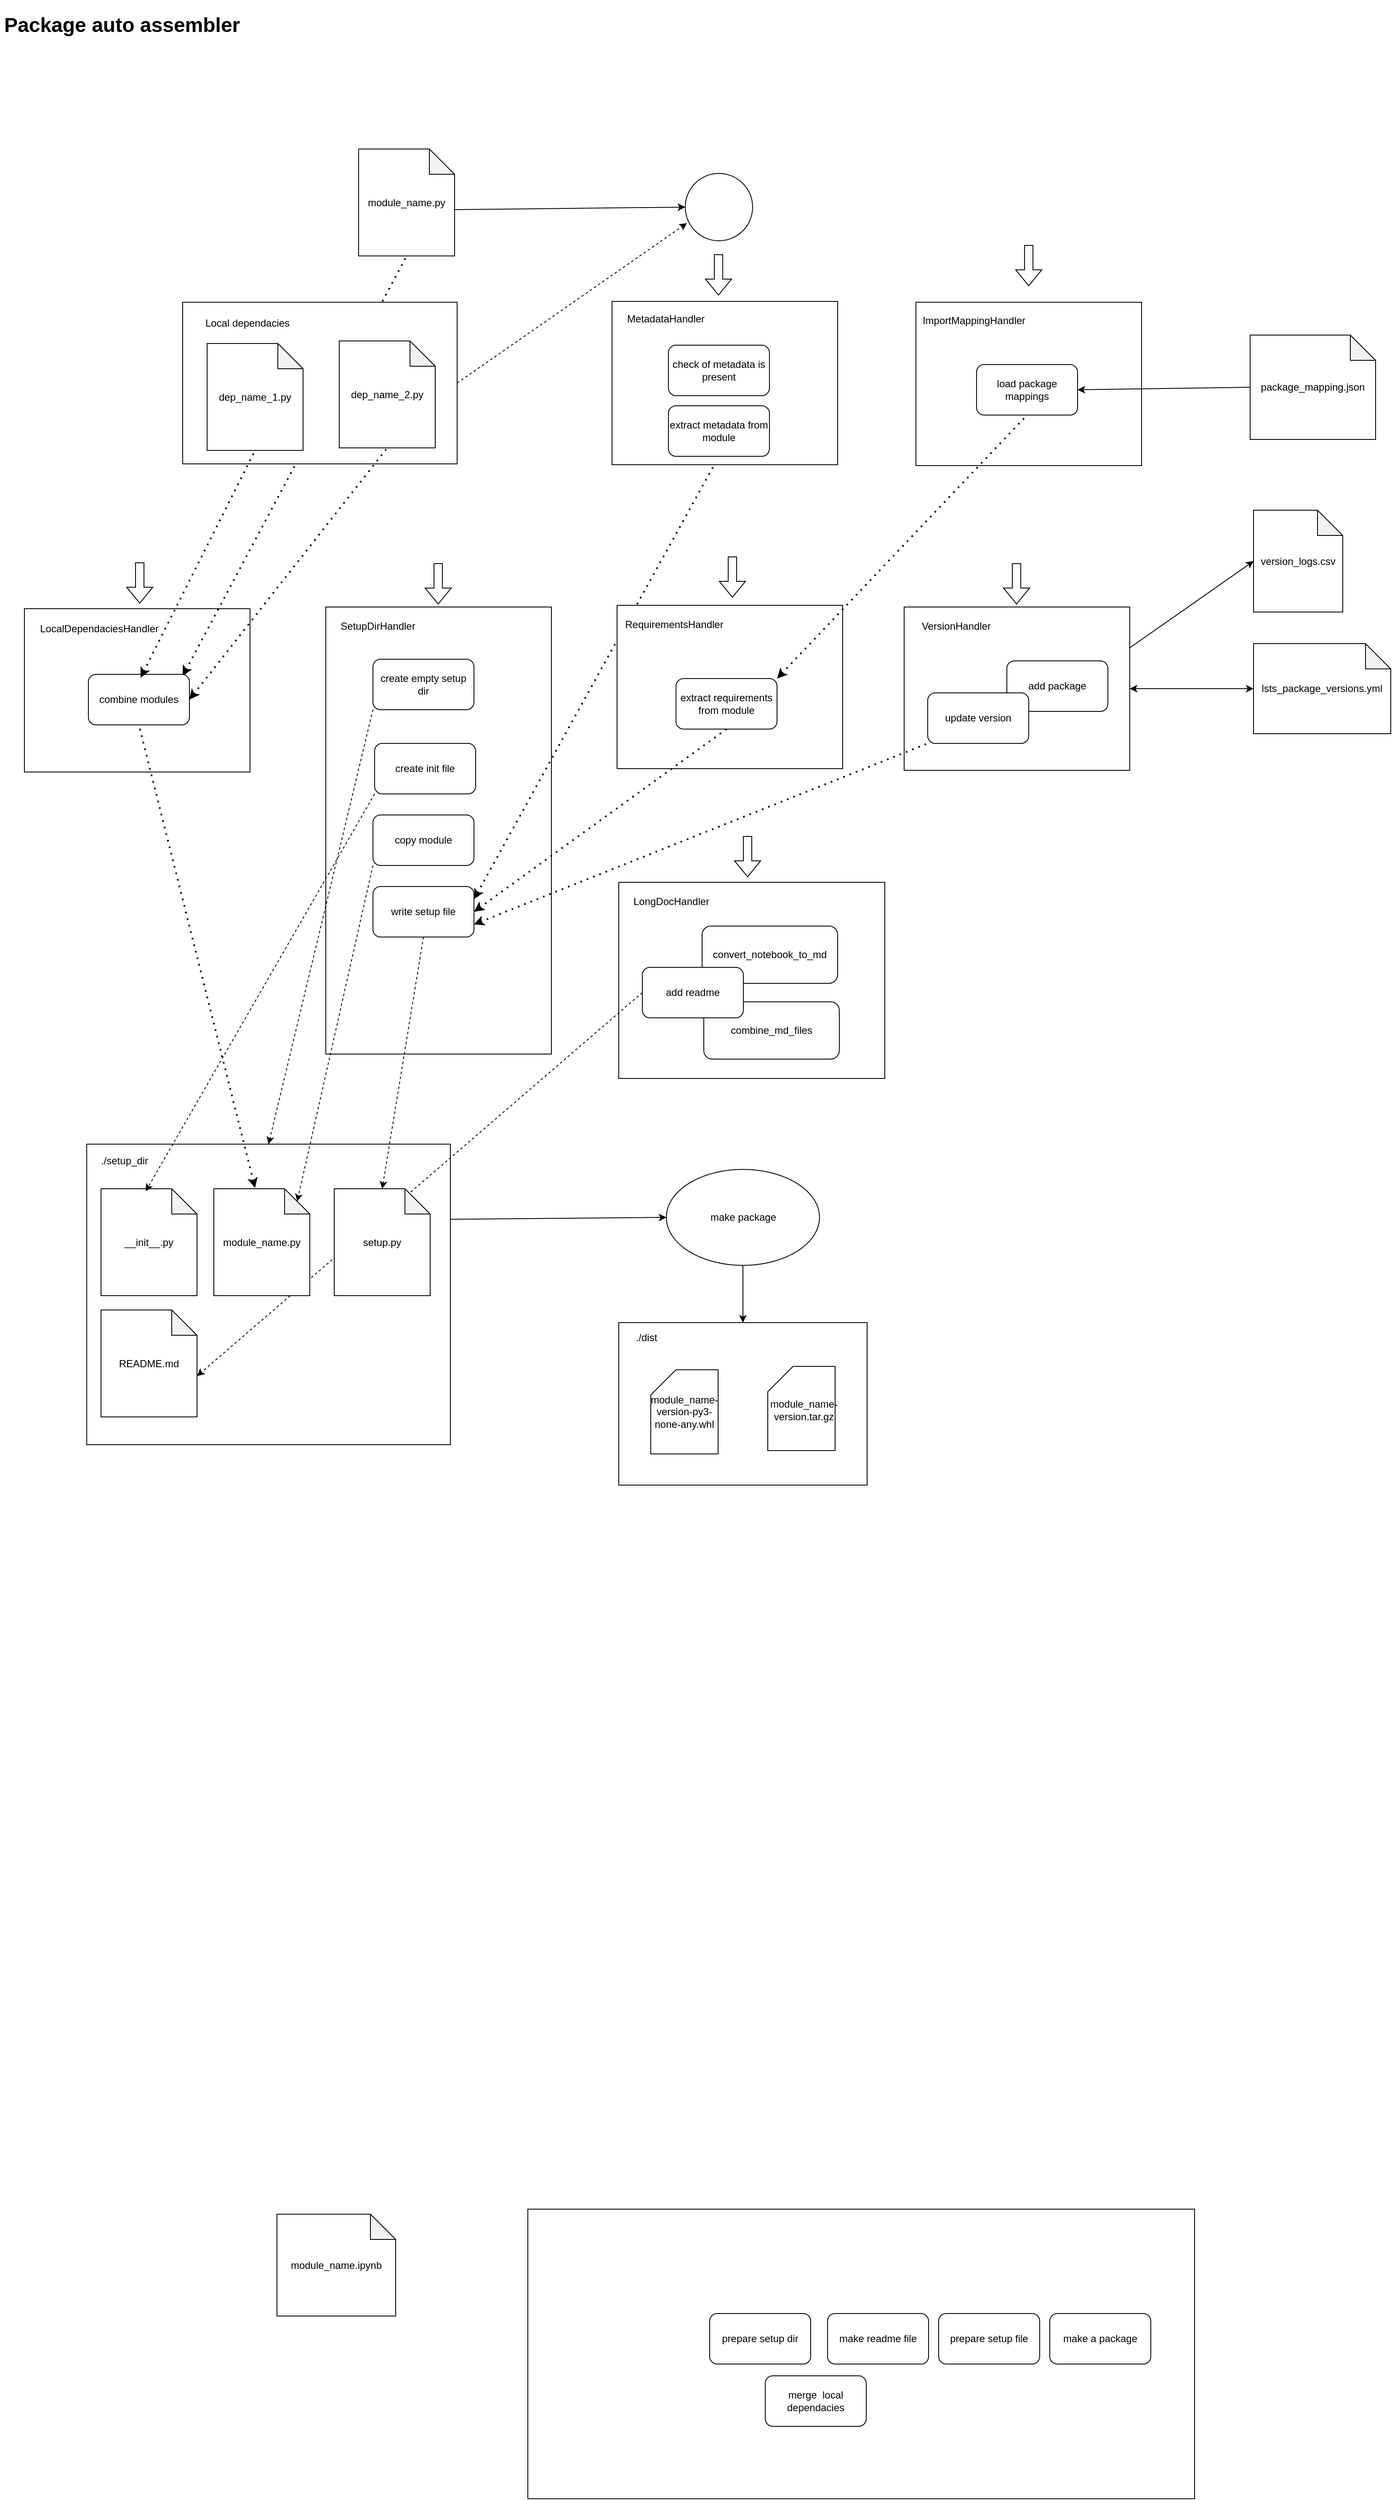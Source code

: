 <mxfile version="23.1.5" type="device">
  <diagram name="Page-1" id="WLMHj4V7T1tkh2896ld8">
    <mxGraphModel dx="2874" dy="2067" grid="0" gridSize="10" guides="1" tooltips="1" connect="1" arrows="1" fold="1" page="0" pageScale="1" pageWidth="827" pageHeight="1169" math="0" shadow="0">
      <root>
        <mxCell id="0" />
        <mxCell id="1" parent="0" />
        <mxCell id="Jrc1zMWoi0aU3mgSClnk-59" value="" style="rounded=0;whiteSpace=wrap;html=1;" vertex="1" parent="1">
          <mxGeometry x="203" y="526" width="316" height="233" as="geometry" />
        </mxCell>
        <mxCell id="Jrc1zMWoi0aU3mgSClnk-31" value="" style="rounded=0;whiteSpace=wrap;html=1;" vertex="1" parent="1">
          <mxGeometry x="-429" y="837" width="432" height="357" as="geometry" />
        </mxCell>
        <mxCell id="Jrc1zMWoi0aU3mgSClnk-65" value="" style="endArrow=classic;html=1;rounded=0;exitX=0;exitY=0.5;exitDx=0;exitDy=0;entryX=0;entryY=0;entryDx=114;entryDy=78.5;dashed=1;entryPerimeter=0;" edge="1" parent="1" source="Jrc1zMWoi0aU3mgSClnk-61" target="Jrc1zMWoi0aU3mgSClnk-64">
          <mxGeometry width="50" height="50" relative="1" as="geometry">
            <mxPoint x="153" y="770" as="sourcePoint" />
            <mxPoint x="104" y="1069" as="targetPoint" />
          </mxGeometry>
        </mxCell>
        <mxCell id="Jrc1zMWoi0aU3mgSClnk-63" value="combine_md_files" style="rounded=1;whiteSpace=wrap;html=1;" vertex="1" parent="1">
          <mxGeometry x="304" y="668" width="161" height="68" as="geometry" />
        </mxCell>
        <mxCell id="Jrc1zMWoi0aU3mgSClnk-62" value="convert_notebook_to_md" style="rounded=1;whiteSpace=wrap;html=1;" vertex="1" parent="1">
          <mxGeometry x="302" y="578" width="161" height="68" as="geometry" />
        </mxCell>
        <mxCell id="Jrc1zMWoi0aU3mgSClnk-30" value="" style="rounded=0;whiteSpace=wrap;html=1;" vertex="1" parent="1">
          <mxGeometry x="-503" y="201" width="268" height="194" as="geometry" />
        </mxCell>
        <mxCell id="Jrc1zMWoi0aU3mgSClnk-50" value="" style="endArrow=none;dashed=1;html=1;dashPattern=1 3;strokeWidth=2;rounded=0;entryX=0.5;entryY=1;entryDx=0;entryDy=0;exitX=0.933;exitY=0.033;exitDx=0;exitDy=0;startArrow=classic;startFill=1;entryPerimeter=0;exitPerimeter=0;" edge="1" parent="1" source="Jrc1zMWoi0aU3mgSClnk-43" target="gH9P8Dfxt6CHixhxEZe5-3">
          <mxGeometry width="50" height="50" relative="1" as="geometry">
            <mxPoint x="-496" y="606" as="sourcePoint" />
            <mxPoint x="-205" y="80" as="targetPoint" />
          </mxGeometry>
        </mxCell>
        <mxCell id="Jrc1zMWoi0aU3mgSClnk-18" value="" style="rounded=0;whiteSpace=wrap;html=1;" vertex="1" parent="1">
          <mxGeometry x="-145" y="199" width="268" height="531" as="geometry" />
        </mxCell>
        <mxCell id="Jrc1zMWoi0aU3mgSClnk-29" value="" style="endArrow=none;dashed=1;html=1;dashPattern=1 3;strokeWidth=2;rounded=0;entryX=0.5;entryY=1;entryDx=0;entryDy=0;exitX=1;exitY=0.25;exitDx=0;exitDy=0;startArrow=classic;startFill=1;" edge="1" parent="1" source="Jrc1zMWoi0aU3mgSClnk-25" target="gH9P8Dfxt6CHixhxEZe5-9">
          <mxGeometry width="50" height="50" relative="1" as="geometry">
            <mxPoint x="14" y="311" as="sourcePoint" />
            <mxPoint x="314" y="94" as="targetPoint" />
          </mxGeometry>
        </mxCell>
        <mxCell id="Jrc1zMWoi0aU3mgSClnk-26" value="" style="rounded=0;whiteSpace=wrap;html=1;" vertex="1" parent="1">
          <mxGeometry x="201" y="197" width="268" height="194" as="geometry" />
        </mxCell>
        <mxCell id="Jrc1zMWoi0aU3mgSClnk-13" value="" style="rounded=0;whiteSpace=wrap;html=1;" vertex="1" parent="1">
          <mxGeometry x="195" y="-164" width="268" height="194" as="geometry" />
        </mxCell>
        <mxCell id="Jrc1zMWoi0aU3mgSClnk-3" value="" style="rounded=0;whiteSpace=wrap;html=1;" vertex="1" parent="1">
          <mxGeometry x="542" y="199" width="268" height="194" as="geometry" />
        </mxCell>
        <mxCell id="gH9P8Dfxt6CHixhxEZe5-7" value="" style="rounded=0;whiteSpace=wrap;html=1;" parent="1" vertex="1">
          <mxGeometry x="203" y="1049" width="295" height="193" as="geometry" />
        </mxCell>
        <mxCell id="gH9P8Dfxt6CHixhxEZe5-1" value="" style="rounded=0;whiteSpace=wrap;html=1;" parent="1" vertex="1">
          <mxGeometry x="95" y="2102" width="792" height="344" as="geometry" />
        </mxCell>
        <mxCell id="gH9P8Dfxt6CHixhxEZe5-3" value="module_name.py" style="shape=note;whiteSpace=wrap;html=1;backgroundOutline=1;darkOpacity=0.05;" parent="1" vertex="1">
          <mxGeometry x="-106" y="-345" width="114" height="127" as="geometry" />
        </mxCell>
        <mxCell id="gH9P8Dfxt6CHixhxEZe5-4" value="module_name.ipynb" style="shape=note;whiteSpace=wrap;html=1;backgroundOutline=1;darkOpacity=0.05;" parent="1" vertex="1">
          <mxGeometry x="-203" y="2108" width="141" height="121" as="geometry" />
        </mxCell>
        <mxCell id="gH9P8Dfxt6CHixhxEZe5-5" value="module_name-version-py3-none-any.whl" style="shape=card;whiteSpace=wrap;html=1;" parent="1" vertex="1">
          <mxGeometry x="241" y="1105" width="80" height="100" as="geometry" />
        </mxCell>
        <mxCell id="gH9P8Dfxt6CHixhxEZe5-6" value="" style="shape=card;whiteSpace=wrap;html=1;" parent="1" vertex="1">
          <mxGeometry x="380" y="1101" width="80" height="100" as="geometry" />
        </mxCell>
        <mxCell id="gH9P8Dfxt6CHixhxEZe5-8" value="./dist" style="text;html=1;align=center;verticalAlign=middle;whiteSpace=wrap;rounded=0;" parent="1" vertex="1">
          <mxGeometry x="206" y="1052" width="60" height="30" as="geometry" />
        </mxCell>
        <mxCell id="gH9P8Dfxt6CHixhxEZe5-9" value="extract metadata from module" style="rounded=1;whiteSpace=wrap;html=1;" parent="1" vertex="1">
          <mxGeometry x="262" y="-40" width="120" height="60" as="geometry" />
        </mxCell>
        <mxCell id="gH9P8Dfxt6CHixhxEZe5-11" value="prepare setup dir" style="rounded=1;whiteSpace=wrap;html=1;" parent="1" vertex="1">
          <mxGeometry x="311" y="2226" width="120" height="60" as="geometry" />
        </mxCell>
        <mxCell id="gH9P8Dfxt6CHixhxEZe5-12" value="merge &amp;nbsp;local dependacies" style="rounded=1;whiteSpace=wrap;html=1;" parent="1" vertex="1">
          <mxGeometry x="377" y="2300" width="120" height="60" as="geometry" />
        </mxCell>
        <mxCell id="gH9P8Dfxt6CHixhxEZe5-13" value="extract requirements from module" style="rounded=1;whiteSpace=wrap;html=1;" parent="1" vertex="1">
          <mxGeometry x="271" y="284" width="120" height="60" as="geometry" />
        </mxCell>
        <mxCell id="gH9P8Dfxt6CHixhxEZe5-14" value="make readme file" style="rounded=1;whiteSpace=wrap;html=1;" parent="1" vertex="1">
          <mxGeometry x="451" y="2226" width="120" height="60" as="geometry" />
        </mxCell>
        <mxCell id="gH9P8Dfxt6CHixhxEZe5-15" value="prepare setup file" style="rounded=1;whiteSpace=wrap;html=1;" parent="1" vertex="1">
          <mxGeometry x="583" y="2226" width="120" height="60" as="geometry" />
        </mxCell>
        <mxCell id="gH9P8Dfxt6CHixhxEZe5-16" value="make a package" style="rounded=1;whiteSpace=wrap;html=1;" parent="1" vertex="1">
          <mxGeometry x="715" y="2226" width="120" height="60" as="geometry" />
        </mxCell>
        <mxCell id="gH9P8Dfxt6CHixhxEZe5-17" value="module_name-version.tar.gz" style="text;html=1;align=center;verticalAlign=middle;whiteSpace=wrap;rounded=0;" parent="1" vertex="1">
          <mxGeometry x="393" y="1138" width="60" height="30" as="geometry" />
        </mxCell>
        <mxCell id="Jrc1zMWoi0aU3mgSClnk-1" value="version_logs.csv" style="shape=note;whiteSpace=wrap;html=1;backgroundOutline=1;darkOpacity=0.05;" vertex="1" parent="1">
          <mxGeometry x="957" y="84" width="106" height="121" as="geometry" />
        </mxCell>
        <mxCell id="Jrc1zMWoi0aU3mgSClnk-2" value="&lt;h1&gt;Package auto assembler&lt;/h1&gt;&lt;p&gt;&lt;br&gt;&lt;/p&gt;" style="text;html=1;spacing=5;spacingTop=-20;whiteSpace=wrap;overflow=hidden;rounded=0;" vertex="1" parent="1">
          <mxGeometry x="-532" y="-512" width="313" height="120" as="geometry" />
        </mxCell>
        <mxCell id="Jrc1zMWoi0aU3mgSClnk-4" value="VersionHandler" style="text;html=1;align=center;verticalAlign=middle;whiteSpace=wrap;rounded=0;" vertex="1" parent="1">
          <mxGeometry x="544" y="207" width="120" height="29" as="geometry" />
        </mxCell>
        <mxCell id="Jrc1zMWoi0aU3mgSClnk-5" value="add package" style="rounded=1;whiteSpace=wrap;html=1;" vertex="1" parent="1">
          <mxGeometry x="664" y="263" width="120" height="60" as="geometry" />
        </mxCell>
        <mxCell id="gH9P8Dfxt6CHixhxEZe5-10" value="update version" style="rounded=1;whiteSpace=wrap;html=1;" parent="1" vertex="1">
          <mxGeometry x="570" y="301" width="120" height="60" as="geometry" />
        </mxCell>
        <mxCell id="Jrc1zMWoi0aU3mgSClnk-7" value="lsts_package_versions.yml" style="shape=note;whiteSpace=wrap;html=1;backgroundOutline=1;darkOpacity=0.05;" vertex="1" parent="1">
          <mxGeometry x="957" y="242.5" width="163" height="107" as="geometry" />
        </mxCell>
        <mxCell id="Jrc1zMWoi0aU3mgSClnk-8" value="" style="endArrow=classic;startArrow=classic;html=1;rounded=0;exitX=1;exitY=0.5;exitDx=0;exitDy=0;entryX=0;entryY=0.5;entryDx=0;entryDy=0;entryPerimeter=0;" edge="1" parent="1" source="Jrc1zMWoi0aU3mgSClnk-3" target="Jrc1zMWoi0aU3mgSClnk-7">
          <mxGeometry width="50" height="50" relative="1" as="geometry">
            <mxPoint x="1071" y="175" as="sourcePoint" />
            <mxPoint x="1185" y="162" as="targetPoint" />
          </mxGeometry>
        </mxCell>
        <mxCell id="Jrc1zMWoi0aU3mgSClnk-9" value="" style="endArrow=classic;html=1;rounded=0;exitX=1;exitY=0.25;exitDx=0;exitDy=0;entryX=0;entryY=0.5;entryDx=0;entryDy=0;entryPerimeter=0;" edge="1" parent="1" source="Jrc1zMWoi0aU3mgSClnk-3" target="Jrc1zMWoi0aU3mgSClnk-1">
          <mxGeometry width="50" height="50" relative="1" as="geometry">
            <mxPoint x="1079" y="114" as="sourcePoint" />
            <mxPoint x="1129" y="64" as="targetPoint" />
          </mxGeometry>
        </mxCell>
        <mxCell id="Jrc1zMWoi0aU3mgSClnk-10" value="" style="ellipse;whiteSpace=wrap;html=1;aspect=fixed;" vertex="1" parent="1">
          <mxGeometry x="282" y="-316" width="80" height="80" as="geometry" />
        </mxCell>
        <mxCell id="Jrc1zMWoi0aU3mgSClnk-11" value="" style="endArrow=classic;html=1;rounded=0;exitX=0.991;exitY=0.567;exitDx=0;exitDy=0;exitPerimeter=0;entryX=0;entryY=0.5;entryDx=0;entryDy=0;" edge="1" parent="1" source="gH9P8Dfxt6CHixhxEZe5-3" target="Jrc1zMWoi0aU3mgSClnk-10">
          <mxGeometry width="50" height="50" relative="1" as="geometry">
            <mxPoint x="107" y="-227" as="sourcePoint" />
            <mxPoint x="157" y="-277" as="targetPoint" />
          </mxGeometry>
        </mxCell>
        <mxCell id="Jrc1zMWoi0aU3mgSClnk-12" value="" style="shape=flexArrow;endArrow=classic;html=1;rounded=0;" edge="1" parent="1">
          <mxGeometry width="50" height="50" relative="1" as="geometry">
            <mxPoint x="675.5" y="147" as="sourcePoint" />
            <mxPoint x="675.5" y="196" as="targetPoint" />
          </mxGeometry>
        </mxCell>
        <mxCell id="Jrc1zMWoi0aU3mgSClnk-15" value="MetadataHandler" style="text;html=1;align=center;verticalAlign=middle;whiteSpace=wrap;rounded=0;" vertex="1" parent="1">
          <mxGeometry x="199" y="-158" width="120" height="29" as="geometry" />
        </mxCell>
        <mxCell id="Jrc1zMWoi0aU3mgSClnk-16" value="check of metadata is present" style="rounded=1;whiteSpace=wrap;html=1;" vertex="1" parent="1">
          <mxGeometry x="262" y="-112" width="120" height="60" as="geometry" />
        </mxCell>
        <mxCell id="Jrc1zMWoi0aU3mgSClnk-17" value="" style="shape=flexArrow;endArrow=classic;html=1;rounded=0;" edge="1" parent="1">
          <mxGeometry width="50" height="50" relative="1" as="geometry">
            <mxPoint x="321.5" y="-220" as="sourcePoint" />
            <mxPoint x="321.5" y="-171" as="targetPoint" />
          </mxGeometry>
        </mxCell>
        <mxCell id="Jrc1zMWoi0aU3mgSClnk-19" value="SetupDirHandler" style="text;html=1;align=center;verticalAlign=middle;whiteSpace=wrap;rounded=0;" vertex="1" parent="1">
          <mxGeometry x="-143" y="207" width="120" height="29" as="geometry" />
        </mxCell>
        <mxCell id="Jrc1zMWoi0aU3mgSClnk-20" value="create empty setup dir" style="rounded=1;whiteSpace=wrap;html=1;" vertex="1" parent="1">
          <mxGeometry x="-89" y="261" width="120" height="60" as="geometry" />
        </mxCell>
        <mxCell id="Jrc1zMWoi0aU3mgSClnk-21" value="copy module" style="rounded=1;whiteSpace=wrap;html=1;" vertex="1" parent="1">
          <mxGeometry x="-89" y="446" width="120" height="60" as="geometry" />
        </mxCell>
        <mxCell id="Jrc1zMWoi0aU3mgSClnk-22" value="" style="shape=flexArrow;endArrow=classic;html=1;rounded=0;" edge="1" parent="1">
          <mxGeometry width="50" height="50" relative="1" as="geometry">
            <mxPoint x="-11.5" y="147" as="sourcePoint" />
            <mxPoint x="-11.5" y="196" as="targetPoint" />
          </mxGeometry>
        </mxCell>
        <mxCell id="Jrc1zMWoi0aU3mgSClnk-24" value="create init file" style="rounded=1;whiteSpace=wrap;html=1;" vertex="1" parent="1">
          <mxGeometry x="-87" y="361" width="120" height="60" as="geometry" />
        </mxCell>
        <mxCell id="Jrc1zMWoi0aU3mgSClnk-25" value="write setup file" style="rounded=1;whiteSpace=wrap;html=1;" vertex="1" parent="1">
          <mxGeometry x="-89" y="531" width="120" height="60" as="geometry" />
        </mxCell>
        <mxCell id="Jrc1zMWoi0aU3mgSClnk-27" value="RequirementsHandler" style="text;html=1;align=center;verticalAlign=middle;whiteSpace=wrap;rounded=0;" vertex="1" parent="1">
          <mxGeometry x="209" y="205" width="120" height="29" as="geometry" />
        </mxCell>
        <mxCell id="Jrc1zMWoi0aU3mgSClnk-28" value="" style="endArrow=none;dashed=1;html=1;dashPattern=1 3;strokeWidth=2;rounded=0;entryX=0.5;entryY=1;entryDx=0;entryDy=0;exitX=1;exitY=0.5;exitDx=0;exitDy=0;startArrow=classic;startFill=1;" edge="1" parent="1" source="Jrc1zMWoi0aU3mgSClnk-25" target="gH9P8Dfxt6CHixhxEZe5-13">
          <mxGeometry width="50" height="50" relative="1" as="geometry">
            <mxPoint x="338" y="549" as="sourcePoint" />
            <mxPoint x="388" y="499" as="targetPoint" />
          </mxGeometry>
        </mxCell>
        <mxCell id="Jrc1zMWoi0aU3mgSClnk-32" value="./setup_dir" style="text;html=1;align=center;verticalAlign=middle;whiteSpace=wrap;rounded=0;" vertex="1" parent="1">
          <mxGeometry x="-440" y="841" width="112" height="32" as="geometry" />
        </mxCell>
        <mxCell id="Jrc1zMWoi0aU3mgSClnk-33" value="" style="endArrow=classic;html=1;rounded=0;exitX=0;exitY=1;exitDx=0;exitDy=0;entryX=0.5;entryY=0;entryDx=0;entryDy=0;dashed=1;" edge="1" parent="1" source="Jrc1zMWoi0aU3mgSClnk-20" target="Jrc1zMWoi0aU3mgSClnk-31">
          <mxGeometry width="50" height="50" relative="1" as="geometry">
            <mxPoint x="-391" y="521" as="sourcePoint" />
            <mxPoint x="-341" y="471" as="targetPoint" />
          </mxGeometry>
        </mxCell>
        <mxCell id="Jrc1zMWoi0aU3mgSClnk-34" value="module_name.py" style="shape=note;whiteSpace=wrap;html=1;backgroundOutline=1;darkOpacity=0.05;" vertex="1" parent="1">
          <mxGeometry x="-278" y="890" width="114" height="127" as="geometry" />
        </mxCell>
        <mxCell id="Jrc1zMWoi0aU3mgSClnk-35" value="__init__.py" style="shape=note;whiteSpace=wrap;html=1;backgroundOutline=1;darkOpacity=0.05;" vertex="1" parent="1">
          <mxGeometry x="-412" y="890" width="114" height="127" as="geometry" />
        </mxCell>
        <mxCell id="Jrc1zMWoi0aU3mgSClnk-36" value="setup.py" style="shape=note;whiteSpace=wrap;html=1;backgroundOutline=1;darkOpacity=0.05;" vertex="1" parent="1">
          <mxGeometry x="-135" y="890" width="114" height="127" as="geometry" />
        </mxCell>
        <mxCell id="Jrc1zMWoi0aU3mgSClnk-37" value="" style="endArrow=classic;html=1;rounded=0;exitX=0;exitY=1;exitDx=0;exitDy=0;entryX=0;entryY=0;entryDx=99;entryDy=15;dashed=1;entryPerimeter=0;" edge="1" parent="1" source="Jrc1zMWoi0aU3mgSClnk-21" target="Jrc1zMWoi0aU3mgSClnk-34">
          <mxGeometry width="50" height="50" relative="1" as="geometry">
            <mxPoint x="-101" y="453" as="sourcePoint" />
            <mxPoint x="-208" y="999" as="targetPoint" />
          </mxGeometry>
        </mxCell>
        <mxCell id="Jrc1zMWoi0aU3mgSClnk-38" value="" style="endArrow=classic;html=1;rounded=0;exitX=0;exitY=1;exitDx=0;exitDy=0;entryX=0.465;entryY=0.024;entryDx=0;entryDy=0;dashed=1;entryPerimeter=0;" edge="1" parent="1" source="Jrc1zMWoi0aU3mgSClnk-24" target="Jrc1zMWoi0aU3mgSClnk-35">
          <mxGeometry width="50" height="50" relative="1" as="geometry">
            <mxPoint x="-265" y="491" as="sourcePoint" />
            <mxPoint x="-355" y="890" as="targetPoint" />
          </mxGeometry>
        </mxCell>
        <mxCell id="Jrc1zMWoi0aU3mgSClnk-39" value="" style="endArrow=classic;html=1;rounded=0;exitX=0.5;exitY=1;exitDx=0;exitDy=0;entryX=0.5;entryY=0;entryDx=0;entryDy=0;dashed=1;entryPerimeter=0;" edge="1" parent="1" source="Jrc1zMWoi0aU3mgSClnk-25" target="Jrc1zMWoi0aU3mgSClnk-36">
          <mxGeometry width="50" height="50" relative="1" as="geometry">
            <mxPoint x="153" y="705" as="sourcePoint" />
            <mxPoint x="63" y="1104" as="targetPoint" />
          </mxGeometry>
        </mxCell>
        <mxCell id="Jrc1zMWoi0aU3mgSClnk-40" value="" style="shape=flexArrow;endArrow=classic;html=1;rounded=0;" edge="1" parent="1">
          <mxGeometry width="50" height="50" relative="1" as="geometry">
            <mxPoint x="338" y="139" as="sourcePoint" />
            <mxPoint x="338" y="188" as="targetPoint" />
          </mxGeometry>
        </mxCell>
        <mxCell id="Jrc1zMWoi0aU3mgSClnk-41" value="" style="shape=flexArrow;endArrow=classic;html=1;rounded=0;" edge="1" parent="1">
          <mxGeometry width="50" height="50" relative="1" as="geometry">
            <mxPoint x="-366" y="146" as="sourcePoint" />
            <mxPoint x="-366" y="195" as="targetPoint" />
          </mxGeometry>
        </mxCell>
        <mxCell id="Jrc1zMWoi0aU3mgSClnk-42" value="LocalDependaciesHandler" style="text;html=1;align=center;verticalAlign=middle;whiteSpace=wrap;rounded=0;" vertex="1" parent="1">
          <mxGeometry x="-491" y="210" width="154" height="29" as="geometry" />
        </mxCell>
        <mxCell id="Jrc1zMWoi0aU3mgSClnk-43" value="combine modules" style="rounded=1;whiteSpace=wrap;html=1;" vertex="1" parent="1">
          <mxGeometry x="-427" y="279" width="120" height="60" as="geometry" />
        </mxCell>
        <mxCell id="Jrc1zMWoi0aU3mgSClnk-44" value="" style="rounded=0;whiteSpace=wrap;html=1;" vertex="1" parent="1">
          <mxGeometry x="-315" y="-163" width="326" height="192" as="geometry" />
        </mxCell>
        <mxCell id="Jrc1zMWoi0aU3mgSClnk-46" value="dep_name_1.py" style="shape=note;whiteSpace=wrap;html=1;backgroundOutline=1;darkOpacity=0.05;" vertex="1" parent="1">
          <mxGeometry x="-286" y="-114" width="114" height="127" as="geometry" />
        </mxCell>
        <mxCell id="Jrc1zMWoi0aU3mgSClnk-47" value="dep_name_2.py" style="shape=note;whiteSpace=wrap;html=1;backgroundOutline=1;darkOpacity=0.05;" vertex="1" parent="1">
          <mxGeometry x="-129" y="-117" width="114" height="127" as="geometry" />
        </mxCell>
        <mxCell id="Jrc1zMWoi0aU3mgSClnk-48" value="Local dependacies" style="text;html=1;align=center;verticalAlign=middle;whiteSpace=wrap;rounded=0;" vertex="1" parent="1">
          <mxGeometry x="-307" y="-153" width="138" height="29" as="geometry" />
        </mxCell>
        <mxCell id="Jrc1zMWoi0aU3mgSClnk-49" value="" style="endArrow=classic;html=1;rounded=0;exitX=1;exitY=0.5;exitDx=0;exitDy=0;entryX=0.025;entryY=0.738;entryDx=0;entryDy=0;entryPerimeter=0;dashed=1;" edge="1" parent="1" source="Jrc1zMWoi0aU3mgSClnk-44" target="Jrc1zMWoi0aU3mgSClnk-10">
          <mxGeometry width="50" height="50" relative="1" as="geometry">
            <mxPoint x="-97" y="-189" as="sourcePoint" />
            <mxPoint x="178" y="-192" as="targetPoint" />
          </mxGeometry>
        </mxCell>
        <mxCell id="Jrc1zMWoi0aU3mgSClnk-51" value="" style="endArrow=none;dashed=1;html=1;dashPattern=1 3;strokeWidth=2;rounded=0;entryX=0.5;entryY=1;entryDx=0;entryDy=0;startArrow=classic;startFill=1;entryPerimeter=0;" edge="1" parent="1" target="Jrc1zMWoi0aU3mgSClnk-46">
          <mxGeometry width="50" height="50" relative="1" as="geometry">
            <mxPoint x="-365" y="283" as="sourcePoint" />
            <mxPoint x="-260" y="71" as="targetPoint" />
          </mxGeometry>
        </mxCell>
        <mxCell id="Jrc1zMWoi0aU3mgSClnk-52" value="" style="endArrow=none;dashed=1;html=1;dashPattern=1 3;strokeWidth=2;rounded=0;entryX=0.5;entryY=1;entryDx=0;entryDy=0;startArrow=classic;startFill=1;entryPerimeter=0;exitX=1;exitY=0.5;exitDx=0;exitDy=0;" edge="1" parent="1" source="Jrc1zMWoi0aU3mgSClnk-43" target="Jrc1zMWoi0aU3mgSClnk-47">
          <mxGeometry width="50" height="50" relative="1" as="geometry">
            <mxPoint x="-334" y="349.5" as="sourcePoint" />
            <mxPoint x="-198" y="79.5" as="targetPoint" />
          </mxGeometry>
        </mxCell>
        <mxCell id="Jrc1zMWoi0aU3mgSClnk-54" value="" style="endArrow=none;dashed=1;html=1;dashPattern=1 3;strokeWidth=2;rounded=0;entryX=0.5;entryY=1;entryDx=0;entryDy=0;startArrow=classic;startFill=1;exitX=0.43;exitY=-0.008;exitDx=0;exitDy=0;exitPerimeter=0;" edge="1" parent="1" source="Jrc1zMWoi0aU3mgSClnk-34" target="Jrc1zMWoi0aU3mgSClnk-43">
          <mxGeometry width="50" height="50" relative="1" as="geometry">
            <mxPoint x="-537" y="741" as="sourcePoint" />
            <mxPoint x="-401" y="471" as="targetPoint" />
          </mxGeometry>
        </mxCell>
        <mxCell id="Jrc1zMWoi0aU3mgSClnk-55" value="make package" style="ellipse;whiteSpace=wrap;html=1;" vertex="1" parent="1">
          <mxGeometry x="259.5" y="867" width="182" height="114" as="geometry" />
        </mxCell>
        <mxCell id="Jrc1zMWoi0aU3mgSClnk-56" value="" style="endArrow=classic;html=1;rounded=0;exitX=1;exitY=0.25;exitDx=0;exitDy=0;entryX=0;entryY=0.5;entryDx=0;entryDy=0;" edge="1" parent="1" source="Jrc1zMWoi0aU3mgSClnk-31" target="Jrc1zMWoi0aU3mgSClnk-55">
          <mxGeometry width="50" height="50" relative="1" as="geometry">
            <mxPoint x="-65" y="1472" as="sourcePoint" />
            <mxPoint x="-15" y="1422" as="targetPoint" />
          </mxGeometry>
        </mxCell>
        <mxCell id="Jrc1zMWoi0aU3mgSClnk-57" value="" style="endArrow=classic;html=1;rounded=0;exitX=0.5;exitY=1;exitDx=0;exitDy=0;entryX=0.5;entryY=0;entryDx=0;entryDy=0;" edge="1" parent="1" source="Jrc1zMWoi0aU3mgSClnk-55" target="gH9P8Dfxt6CHixhxEZe5-7">
          <mxGeometry width="50" height="50" relative="1" as="geometry">
            <mxPoint x="-209" y="1323" as="sourcePoint" />
            <mxPoint x="125" y="1594" as="targetPoint" />
          </mxGeometry>
        </mxCell>
        <mxCell id="Jrc1zMWoi0aU3mgSClnk-58" value="" style="endArrow=none;dashed=1;html=1;dashPattern=1 3;strokeWidth=2;rounded=0;entryX=0;entryY=1;entryDx=0;entryDy=0;exitX=1;exitY=0.75;exitDx=0;exitDy=0;startArrow=classic;startFill=1;" edge="1" parent="1" source="Jrc1zMWoi0aU3mgSClnk-25" target="gH9P8Dfxt6CHixhxEZe5-10">
          <mxGeometry width="50" height="50" relative="1" as="geometry">
            <mxPoint x="195.5" y="661" as="sourcePoint" />
            <mxPoint x="495.5" y="444" as="targetPoint" />
          </mxGeometry>
        </mxCell>
        <mxCell id="Jrc1zMWoi0aU3mgSClnk-60" value="LongDocHandler" style="text;html=1;align=center;verticalAlign=middle;whiteSpace=wrap;rounded=0;" vertex="1" parent="1">
          <mxGeometry x="214" y="533" width="103" height="32" as="geometry" />
        </mxCell>
        <mxCell id="Jrc1zMWoi0aU3mgSClnk-61" value="add readme" style="rounded=1;whiteSpace=wrap;html=1;" vertex="1" parent="1">
          <mxGeometry x="231" y="627" width="120" height="60" as="geometry" />
        </mxCell>
        <mxCell id="Jrc1zMWoi0aU3mgSClnk-64" value="README.md" style="shape=note;whiteSpace=wrap;html=1;backgroundOutline=1;darkOpacity=0.05;" vertex="1" parent="1">
          <mxGeometry x="-412" y="1034" width="114" height="127" as="geometry" />
        </mxCell>
        <mxCell id="Jrc1zMWoi0aU3mgSClnk-66" value="" style="shape=flexArrow;endArrow=classic;html=1;rounded=0;" edge="1" parent="1">
          <mxGeometry width="50" height="50" relative="1" as="geometry">
            <mxPoint x="356" y="471" as="sourcePoint" />
            <mxPoint x="356" y="520" as="targetPoint" />
          </mxGeometry>
        </mxCell>
        <mxCell id="Jrc1zMWoi0aU3mgSClnk-67" value="" style="rounded=0;whiteSpace=wrap;html=1;" vertex="1" parent="1">
          <mxGeometry x="556" y="-163" width="268" height="194" as="geometry" />
        </mxCell>
        <mxCell id="Jrc1zMWoi0aU3mgSClnk-68" value="" style="shape=flexArrow;endArrow=classic;html=1;rounded=0;" edge="1" parent="1">
          <mxGeometry width="50" height="50" relative="1" as="geometry">
            <mxPoint x="690" y="-231" as="sourcePoint" />
            <mxPoint x="690" y="-182" as="targetPoint" />
          </mxGeometry>
        </mxCell>
        <mxCell id="Jrc1zMWoi0aU3mgSClnk-69" value="ImportMappingHandler" style="text;html=1;align=center;verticalAlign=middle;whiteSpace=wrap;rounded=0;" vertex="1" parent="1">
          <mxGeometry x="565" y="-156" width="120" height="29" as="geometry" />
        </mxCell>
        <mxCell id="Jrc1zMWoi0aU3mgSClnk-70" value="load package mappings" style="rounded=1;whiteSpace=wrap;html=1;" vertex="1" parent="1">
          <mxGeometry x="628" y="-89" width="120" height="60" as="geometry" />
        </mxCell>
        <mxCell id="Jrc1zMWoi0aU3mgSClnk-71" value="package_mapping.json" style="shape=note;whiteSpace=wrap;html=1;backgroundOutline=1;darkOpacity=0.05;" vertex="1" parent="1">
          <mxGeometry x="953" y="-124" width="149" height="124" as="geometry" />
        </mxCell>
        <mxCell id="Jrc1zMWoi0aU3mgSClnk-72" value="" style="endArrow=classic;html=1;rounded=0;exitX=0;exitY=0.5;exitDx=0;exitDy=0;entryX=1;entryY=0.5;entryDx=0;entryDy=0;exitPerimeter=0;" edge="1" parent="1" source="Jrc1zMWoi0aU3mgSClnk-71" target="Jrc1zMWoi0aU3mgSClnk-70">
          <mxGeometry width="50" height="50" relative="1" as="geometry">
            <mxPoint x="766" y="144" as="sourcePoint" />
            <mxPoint x="913" y="41" as="targetPoint" />
          </mxGeometry>
        </mxCell>
        <mxCell id="Jrc1zMWoi0aU3mgSClnk-73" value="" style="endArrow=none;dashed=1;html=1;dashPattern=1 3;strokeWidth=2;rounded=0;entryX=0.5;entryY=1;entryDx=0;entryDy=0;exitX=1;exitY=0;exitDx=0;exitDy=0;startArrow=classic;startFill=1;" edge="1" parent="1" source="gH9P8Dfxt6CHixhxEZe5-13" target="Jrc1zMWoi0aU3mgSClnk-70">
          <mxGeometry width="50" height="50" relative="1" as="geometry">
            <mxPoint x="332" y="273" as="sourcePoint" />
            <mxPoint x="632" y="56" as="targetPoint" />
          </mxGeometry>
        </mxCell>
      </root>
    </mxGraphModel>
  </diagram>
</mxfile>
